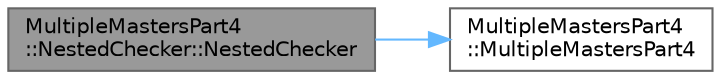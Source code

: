 digraph "MultipleMastersPart4::NestedChecker::NestedChecker"
{
 // LATEX_PDF_SIZE
  bgcolor="transparent";
  edge [fontname=Helvetica,fontsize=10,labelfontname=Helvetica,labelfontsize=10];
  node [fontname=Helvetica,fontsize=10,shape=box,height=0.2,width=0.4];
  rankdir="LR";
  Node1 [id="Node000001",label="MultipleMastersPart4\l::NestedChecker::NestedChecker",height=0.2,width=0.4,color="gray40", fillcolor="grey60", style="filled", fontcolor="black",tooltip=" "];
  Node1 -> Node2 [id="edge1_Node000001_Node000002",color="steelblue1",style="solid",tooltip=" "];
  Node2 [id="Node000002",label="MultipleMastersPart4\l::MultipleMastersPart4",height=0.2,width=0.4,color="grey40", fillcolor="white", style="filled",URL="$class_multiple_masters_part4.html#a5ebff8508bccbed9891ad36a55045423",tooltip=" "];
}
